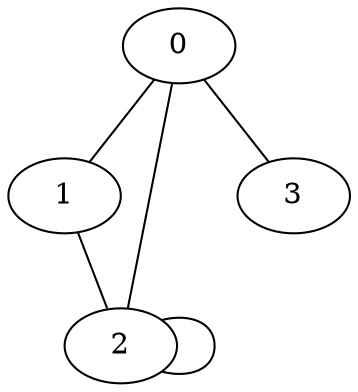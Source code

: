 graph {
    0 [ label = "0" ]
    1 [ label = "1" ]
    2 [ label = "2" ]
    3 [ label = "3" ]
    0 -- 1 [ ]
    0 -- 2 [ ]
    1 -- 2 [ ]
    2 -- 2 [ ]
    0 -- 3 [ ]
}
